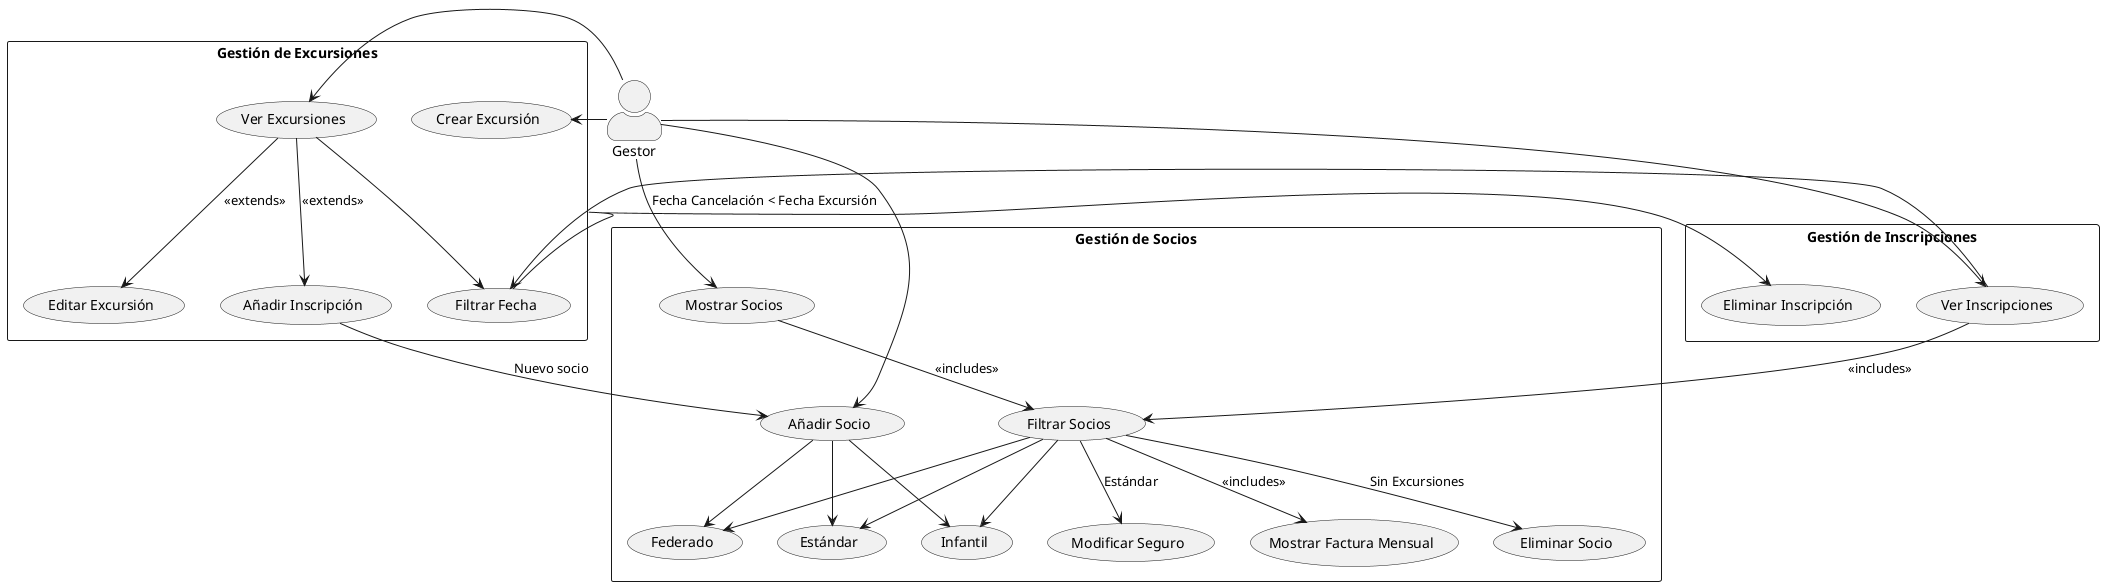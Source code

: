 @startuml
skinparam actorStyle awesome
:Gestor: as Admin

rectangle "Gestión de Excursiones" {
    Admin --left-> (Crear Excursión)
    Admin --left-> (Ver Excursiones)
    (Ver Excursiones) -down-> (Editar Excursión) : <<extends>>
    (Ver Excursiones) -down-> (Añadir Inscripción) : <<extends>>
    (Ver Excursiones) --> (Filtrar Fecha)
}

rectangle "Gestión de Socios" {
    Admin -right-> (Mostrar Socios)
    Admin -right-> (Añadir Socio)

    (Añadir Socio) -down-> (Federado)
    (Añadir Socio) -down-> (Estándar)
    (Añadir Socio) -down-> (Infantil)

    (Mostrar Socios) -down-> (Filtrar Socios) : <<includes>>
    (Filtrar Socios) -down-> (Federado)
    (Filtrar Socios) -down-> (Estándar)
    (Filtrar Socios) -down-> (Infantil)

    (Filtrar Socios) --> (Mostrar Factura Mensual) : <<includes>>
    (Filtrar Socios) --> (Eliminar Socio) : "Sin Excursiones"
    (Filtrar Socios) --> (Modificar Seguro) : Estándar
}

rectangle "Gestión de Inscripciones" {
    Admin --> (Ver Inscripciones)
    (Ver Inscripciones) --> (Filtrar Socios) : <<includes>>
    (Ver Inscripciones) --> (Filtrar Fecha)

    (Filtrar Fecha) --> (Eliminar Inscripción) : "Fecha Cancelación < Fecha Excursión"
    (Añadir Inscripción) --> (Añadir Socio) : Nuevo socio
}

@enduml
